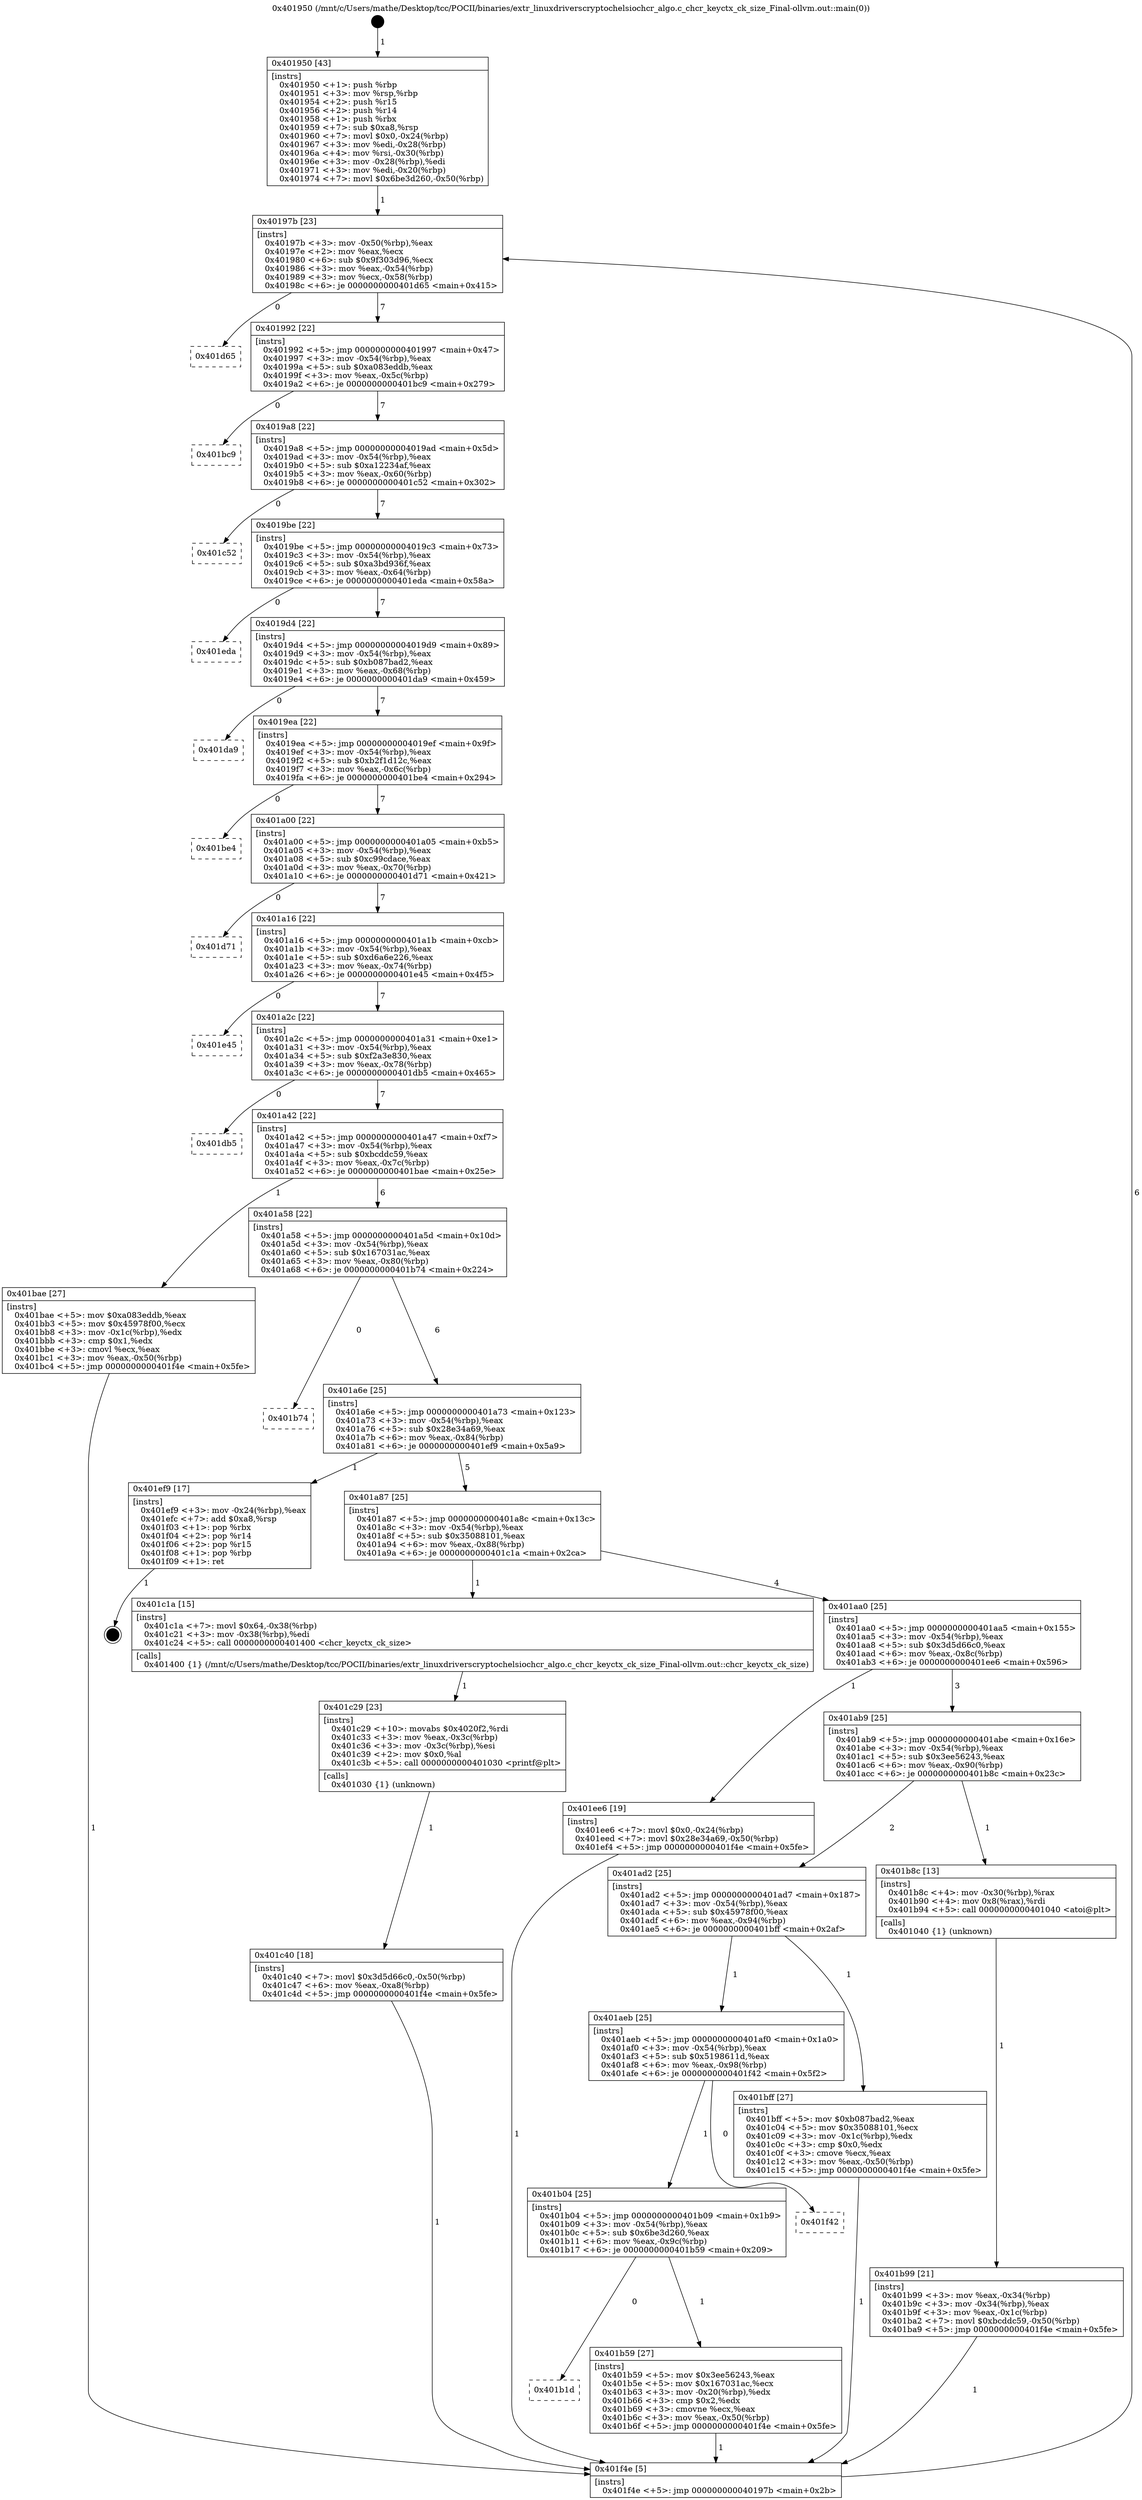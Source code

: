 digraph "0x401950" {
  label = "0x401950 (/mnt/c/Users/mathe/Desktop/tcc/POCII/binaries/extr_linuxdriverscryptochelsiochcr_algo.c_chcr_keyctx_ck_size_Final-ollvm.out::main(0))"
  labelloc = "t"
  node[shape=record]

  Entry [label="",width=0.3,height=0.3,shape=circle,fillcolor=black,style=filled]
  "0x40197b" [label="{
     0x40197b [23]\l
     | [instrs]\l
     &nbsp;&nbsp;0x40197b \<+3\>: mov -0x50(%rbp),%eax\l
     &nbsp;&nbsp;0x40197e \<+2\>: mov %eax,%ecx\l
     &nbsp;&nbsp;0x401980 \<+6\>: sub $0x9f303d96,%ecx\l
     &nbsp;&nbsp;0x401986 \<+3\>: mov %eax,-0x54(%rbp)\l
     &nbsp;&nbsp;0x401989 \<+3\>: mov %ecx,-0x58(%rbp)\l
     &nbsp;&nbsp;0x40198c \<+6\>: je 0000000000401d65 \<main+0x415\>\l
  }"]
  "0x401d65" [label="{
     0x401d65\l
  }", style=dashed]
  "0x401992" [label="{
     0x401992 [22]\l
     | [instrs]\l
     &nbsp;&nbsp;0x401992 \<+5\>: jmp 0000000000401997 \<main+0x47\>\l
     &nbsp;&nbsp;0x401997 \<+3\>: mov -0x54(%rbp),%eax\l
     &nbsp;&nbsp;0x40199a \<+5\>: sub $0xa083eddb,%eax\l
     &nbsp;&nbsp;0x40199f \<+3\>: mov %eax,-0x5c(%rbp)\l
     &nbsp;&nbsp;0x4019a2 \<+6\>: je 0000000000401bc9 \<main+0x279\>\l
  }"]
  Exit [label="",width=0.3,height=0.3,shape=circle,fillcolor=black,style=filled,peripheries=2]
  "0x401bc9" [label="{
     0x401bc9\l
  }", style=dashed]
  "0x4019a8" [label="{
     0x4019a8 [22]\l
     | [instrs]\l
     &nbsp;&nbsp;0x4019a8 \<+5\>: jmp 00000000004019ad \<main+0x5d\>\l
     &nbsp;&nbsp;0x4019ad \<+3\>: mov -0x54(%rbp),%eax\l
     &nbsp;&nbsp;0x4019b0 \<+5\>: sub $0xa12234af,%eax\l
     &nbsp;&nbsp;0x4019b5 \<+3\>: mov %eax,-0x60(%rbp)\l
     &nbsp;&nbsp;0x4019b8 \<+6\>: je 0000000000401c52 \<main+0x302\>\l
  }"]
  "0x401c40" [label="{
     0x401c40 [18]\l
     | [instrs]\l
     &nbsp;&nbsp;0x401c40 \<+7\>: movl $0x3d5d66c0,-0x50(%rbp)\l
     &nbsp;&nbsp;0x401c47 \<+6\>: mov %eax,-0xa8(%rbp)\l
     &nbsp;&nbsp;0x401c4d \<+5\>: jmp 0000000000401f4e \<main+0x5fe\>\l
  }"]
  "0x401c52" [label="{
     0x401c52\l
  }", style=dashed]
  "0x4019be" [label="{
     0x4019be [22]\l
     | [instrs]\l
     &nbsp;&nbsp;0x4019be \<+5\>: jmp 00000000004019c3 \<main+0x73\>\l
     &nbsp;&nbsp;0x4019c3 \<+3\>: mov -0x54(%rbp),%eax\l
     &nbsp;&nbsp;0x4019c6 \<+5\>: sub $0xa3bd936f,%eax\l
     &nbsp;&nbsp;0x4019cb \<+3\>: mov %eax,-0x64(%rbp)\l
     &nbsp;&nbsp;0x4019ce \<+6\>: je 0000000000401eda \<main+0x58a\>\l
  }"]
  "0x401c29" [label="{
     0x401c29 [23]\l
     | [instrs]\l
     &nbsp;&nbsp;0x401c29 \<+10\>: movabs $0x4020f2,%rdi\l
     &nbsp;&nbsp;0x401c33 \<+3\>: mov %eax,-0x3c(%rbp)\l
     &nbsp;&nbsp;0x401c36 \<+3\>: mov -0x3c(%rbp),%esi\l
     &nbsp;&nbsp;0x401c39 \<+2\>: mov $0x0,%al\l
     &nbsp;&nbsp;0x401c3b \<+5\>: call 0000000000401030 \<printf@plt\>\l
     | [calls]\l
     &nbsp;&nbsp;0x401030 \{1\} (unknown)\l
  }"]
  "0x401eda" [label="{
     0x401eda\l
  }", style=dashed]
  "0x4019d4" [label="{
     0x4019d4 [22]\l
     | [instrs]\l
     &nbsp;&nbsp;0x4019d4 \<+5\>: jmp 00000000004019d9 \<main+0x89\>\l
     &nbsp;&nbsp;0x4019d9 \<+3\>: mov -0x54(%rbp),%eax\l
     &nbsp;&nbsp;0x4019dc \<+5\>: sub $0xb087bad2,%eax\l
     &nbsp;&nbsp;0x4019e1 \<+3\>: mov %eax,-0x68(%rbp)\l
     &nbsp;&nbsp;0x4019e4 \<+6\>: je 0000000000401da9 \<main+0x459\>\l
  }"]
  "0x401b99" [label="{
     0x401b99 [21]\l
     | [instrs]\l
     &nbsp;&nbsp;0x401b99 \<+3\>: mov %eax,-0x34(%rbp)\l
     &nbsp;&nbsp;0x401b9c \<+3\>: mov -0x34(%rbp),%eax\l
     &nbsp;&nbsp;0x401b9f \<+3\>: mov %eax,-0x1c(%rbp)\l
     &nbsp;&nbsp;0x401ba2 \<+7\>: movl $0xbcddc59,-0x50(%rbp)\l
     &nbsp;&nbsp;0x401ba9 \<+5\>: jmp 0000000000401f4e \<main+0x5fe\>\l
  }"]
  "0x401da9" [label="{
     0x401da9\l
  }", style=dashed]
  "0x4019ea" [label="{
     0x4019ea [22]\l
     | [instrs]\l
     &nbsp;&nbsp;0x4019ea \<+5\>: jmp 00000000004019ef \<main+0x9f\>\l
     &nbsp;&nbsp;0x4019ef \<+3\>: mov -0x54(%rbp),%eax\l
     &nbsp;&nbsp;0x4019f2 \<+5\>: sub $0xb2f1d12c,%eax\l
     &nbsp;&nbsp;0x4019f7 \<+3\>: mov %eax,-0x6c(%rbp)\l
     &nbsp;&nbsp;0x4019fa \<+6\>: je 0000000000401be4 \<main+0x294\>\l
  }"]
  "0x401950" [label="{
     0x401950 [43]\l
     | [instrs]\l
     &nbsp;&nbsp;0x401950 \<+1\>: push %rbp\l
     &nbsp;&nbsp;0x401951 \<+3\>: mov %rsp,%rbp\l
     &nbsp;&nbsp;0x401954 \<+2\>: push %r15\l
     &nbsp;&nbsp;0x401956 \<+2\>: push %r14\l
     &nbsp;&nbsp;0x401958 \<+1\>: push %rbx\l
     &nbsp;&nbsp;0x401959 \<+7\>: sub $0xa8,%rsp\l
     &nbsp;&nbsp;0x401960 \<+7\>: movl $0x0,-0x24(%rbp)\l
     &nbsp;&nbsp;0x401967 \<+3\>: mov %edi,-0x28(%rbp)\l
     &nbsp;&nbsp;0x40196a \<+4\>: mov %rsi,-0x30(%rbp)\l
     &nbsp;&nbsp;0x40196e \<+3\>: mov -0x28(%rbp),%edi\l
     &nbsp;&nbsp;0x401971 \<+3\>: mov %edi,-0x20(%rbp)\l
     &nbsp;&nbsp;0x401974 \<+7\>: movl $0x6be3d260,-0x50(%rbp)\l
  }"]
  "0x401be4" [label="{
     0x401be4\l
  }", style=dashed]
  "0x401a00" [label="{
     0x401a00 [22]\l
     | [instrs]\l
     &nbsp;&nbsp;0x401a00 \<+5\>: jmp 0000000000401a05 \<main+0xb5\>\l
     &nbsp;&nbsp;0x401a05 \<+3\>: mov -0x54(%rbp),%eax\l
     &nbsp;&nbsp;0x401a08 \<+5\>: sub $0xc99cdace,%eax\l
     &nbsp;&nbsp;0x401a0d \<+3\>: mov %eax,-0x70(%rbp)\l
     &nbsp;&nbsp;0x401a10 \<+6\>: je 0000000000401d71 \<main+0x421\>\l
  }"]
  "0x401f4e" [label="{
     0x401f4e [5]\l
     | [instrs]\l
     &nbsp;&nbsp;0x401f4e \<+5\>: jmp 000000000040197b \<main+0x2b\>\l
  }"]
  "0x401d71" [label="{
     0x401d71\l
  }", style=dashed]
  "0x401a16" [label="{
     0x401a16 [22]\l
     | [instrs]\l
     &nbsp;&nbsp;0x401a16 \<+5\>: jmp 0000000000401a1b \<main+0xcb\>\l
     &nbsp;&nbsp;0x401a1b \<+3\>: mov -0x54(%rbp),%eax\l
     &nbsp;&nbsp;0x401a1e \<+5\>: sub $0xd6a6e226,%eax\l
     &nbsp;&nbsp;0x401a23 \<+3\>: mov %eax,-0x74(%rbp)\l
     &nbsp;&nbsp;0x401a26 \<+6\>: je 0000000000401e45 \<main+0x4f5\>\l
  }"]
  "0x401b1d" [label="{
     0x401b1d\l
  }", style=dashed]
  "0x401e45" [label="{
     0x401e45\l
  }", style=dashed]
  "0x401a2c" [label="{
     0x401a2c [22]\l
     | [instrs]\l
     &nbsp;&nbsp;0x401a2c \<+5\>: jmp 0000000000401a31 \<main+0xe1\>\l
     &nbsp;&nbsp;0x401a31 \<+3\>: mov -0x54(%rbp),%eax\l
     &nbsp;&nbsp;0x401a34 \<+5\>: sub $0xf2a3e830,%eax\l
     &nbsp;&nbsp;0x401a39 \<+3\>: mov %eax,-0x78(%rbp)\l
     &nbsp;&nbsp;0x401a3c \<+6\>: je 0000000000401db5 \<main+0x465\>\l
  }"]
  "0x401b59" [label="{
     0x401b59 [27]\l
     | [instrs]\l
     &nbsp;&nbsp;0x401b59 \<+5\>: mov $0x3ee56243,%eax\l
     &nbsp;&nbsp;0x401b5e \<+5\>: mov $0x167031ac,%ecx\l
     &nbsp;&nbsp;0x401b63 \<+3\>: mov -0x20(%rbp),%edx\l
     &nbsp;&nbsp;0x401b66 \<+3\>: cmp $0x2,%edx\l
     &nbsp;&nbsp;0x401b69 \<+3\>: cmovne %ecx,%eax\l
     &nbsp;&nbsp;0x401b6c \<+3\>: mov %eax,-0x50(%rbp)\l
     &nbsp;&nbsp;0x401b6f \<+5\>: jmp 0000000000401f4e \<main+0x5fe\>\l
  }"]
  "0x401db5" [label="{
     0x401db5\l
  }", style=dashed]
  "0x401a42" [label="{
     0x401a42 [22]\l
     | [instrs]\l
     &nbsp;&nbsp;0x401a42 \<+5\>: jmp 0000000000401a47 \<main+0xf7\>\l
     &nbsp;&nbsp;0x401a47 \<+3\>: mov -0x54(%rbp),%eax\l
     &nbsp;&nbsp;0x401a4a \<+5\>: sub $0xbcddc59,%eax\l
     &nbsp;&nbsp;0x401a4f \<+3\>: mov %eax,-0x7c(%rbp)\l
     &nbsp;&nbsp;0x401a52 \<+6\>: je 0000000000401bae \<main+0x25e\>\l
  }"]
  "0x401b04" [label="{
     0x401b04 [25]\l
     | [instrs]\l
     &nbsp;&nbsp;0x401b04 \<+5\>: jmp 0000000000401b09 \<main+0x1b9\>\l
     &nbsp;&nbsp;0x401b09 \<+3\>: mov -0x54(%rbp),%eax\l
     &nbsp;&nbsp;0x401b0c \<+5\>: sub $0x6be3d260,%eax\l
     &nbsp;&nbsp;0x401b11 \<+6\>: mov %eax,-0x9c(%rbp)\l
     &nbsp;&nbsp;0x401b17 \<+6\>: je 0000000000401b59 \<main+0x209\>\l
  }"]
  "0x401bae" [label="{
     0x401bae [27]\l
     | [instrs]\l
     &nbsp;&nbsp;0x401bae \<+5\>: mov $0xa083eddb,%eax\l
     &nbsp;&nbsp;0x401bb3 \<+5\>: mov $0x45978f00,%ecx\l
     &nbsp;&nbsp;0x401bb8 \<+3\>: mov -0x1c(%rbp),%edx\l
     &nbsp;&nbsp;0x401bbb \<+3\>: cmp $0x1,%edx\l
     &nbsp;&nbsp;0x401bbe \<+3\>: cmovl %ecx,%eax\l
     &nbsp;&nbsp;0x401bc1 \<+3\>: mov %eax,-0x50(%rbp)\l
     &nbsp;&nbsp;0x401bc4 \<+5\>: jmp 0000000000401f4e \<main+0x5fe\>\l
  }"]
  "0x401a58" [label="{
     0x401a58 [22]\l
     | [instrs]\l
     &nbsp;&nbsp;0x401a58 \<+5\>: jmp 0000000000401a5d \<main+0x10d\>\l
     &nbsp;&nbsp;0x401a5d \<+3\>: mov -0x54(%rbp),%eax\l
     &nbsp;&nbsp;0x401a60 \<+5\>: sub $0x167031ac,%eax\l
     &nbsp;&nbsp;0x401a65 \<+3\>: mov %eax,-0x80(%rbp)\l
     &nbsp;&nbsp;0x401a68 \<+6\>: je 0000000000401b74 \<main+0x224\>\l
  }"]
  "0x401f42" [label="{
     0x401f42\l
  }", style=dashed]
  "0x401b74" [label="{
     0x401b74\l
  }", style=dashed]
  "0x401a6e" [label="{
     0x401a6e [25]\l
     | [instrs]\l
     &nbsp;&nbsp;0x401a6e \<+5\>: jmp 0000000000401a73 \<main+0x123\>\l
     &nbsp;&nbsp;0x401a73 \<+3\>: mov -0x54(%rbp),%eax\l
     &nbsp;&nbsp;0x401a76 \<+5\>: sub $0x28e34a69,%eax\l
     &nbsp;&nbsp;0x401a7b \<+6\>: mov %eax,-0x84(%rbp)\l
     &nbsp;&nbsp;0x401a81 \<+6\>: je 0000000000401ef9 \<main+0x5a9\>\l
  }"]
  "0x401aeb" [label="{
     0x401aeb [25]\l
     | [instrs]\l
     &nbsp;&nbsp;0x401aeb \<+5\>: jmp 0000000000401af0 \<main+0x1a0\>\l
     &nbsp;&nbsp;0x401af0 \<+3\>: mov -0x54(%rbp),%eax\l
     &nbsp;&nbsp;0x401af3 \<+5\>: sub $0x5198611d,%eax\l
     &nbsp;&nbsp;0x401af8 \<+6\>: mov %eax,-0x98(%rbp)\l
     &nbsp;&nbsp;0x401afe \<+6\>: je 0000000000401f42 \<main+0x5f2\>\l
  }"]
  "0x401ef9" [label="{
     0x401ef9 [17]\l
     | [instrs]\l
     &nbsp;&nbsp;0x401ef9 \<+3\>: mov -0x24(%rbp),%eax\l
     &nbsp;&nbsp;0x401efc \<+7\>: add $0xa8,%rsp\l
     &nbsp;&nbsp;0x401f03 \<+1\>: pop %rbx\l
     &nbsp;&nbsp;0x401f04 \<+2\>: pop %r14\l
     &nbsp;&nbsp;0x401f06 \<+2\>: pop %r15\l
     &nbsp;&nbsp;0x401f08 \<+1\>: pop %rbp\l
     &nbsp;&nbsp;0x401f09 \<+1\>: ret\l
  }"]
  "0x401a87" [label="{
     0x401a87 [25]\l
     | [instrs]\l
     &nbsp;&nbsp;0x401a87 \<+5\>: jmp 0000000000401a8c \<main+0x13c\>\l
     &nbsp;&nbsp;0x401a8c \<+3\>: mov -0x54(%rbp),%eax\l
     &nbsp;&nbsp;0x401a8f \<+5\>: sub $0x35088101,%eax\l
     &nbsp;&nbsp;0x401a94 \<+6\>: mov %eax,-0x88(%rbp)\l
     &nbsp;&nbsp;0x401a9a \<+6\>: je 0000000000401c1a \<main+0x2ca\>\l
  }"]
  "0x401bff" [label="{
     0x401bff [27]\l
     | [instrs]\l
     &nbsp;&nbsp;0x401bff \<+5\>: mov $0xb087bad2,%eax\l
     &nbsp;&nbsp;0x401c04 \<+5\>: mov $0x35088101,%ecx\l
     &nbsp;&nbsp;0x401c09 \<+3\>: mov -0x1c(%rbp),%edx\l
     &nbsp;&nbsp;0x401c0c \<+3\>: cmp $0x0,%edx\l
     &nbsp;&nbsp;0x401c0f \<+3\>: cmove %ecx,%eax\l
     &nbsp;&nbsp;0x401c12 \<+3\>: mov %eax,-0x50(%rbp)\l
     &nbsp;&nbsp;0x401c15 \<+5\>: jmp 0000000000401f4e \<main+0x5fe\>\l
  }"]
  "0x401c1a" [label="{
     0x401c1a [15]\l
     | [instrs]\l
     &nbsp;&nbsp;0x401c1a \<+7\>: movl $0x64,-0x38(%rbp)\l
     &nbsp;&nbsp;0x401c21 \<+3\>: mov -0x38(%rbp),%edi\l
     &nbsp;&nbsp;0x401c24 \<+5\>: call 0000000000401400 \<chcr_keyctx_ck_size\>\l
     | [calls]\l
     &nbsp;&nbsp;0x401400 \{1\} (/mnt/c/Users/mathe/Desktop/tcc/POCII/binaries/extr_linuxdriverscryptochelsiochcr_algo.c_chcr_keyctx_ck_size_Final-ollvm.out::chcr_keyctx_ck_size)\l
  }"]
  "0x401aa0" [label="{
     0x401aa0 [25]\l
     | [instrs]\l
     &nbsp;&nbsp;0x401aa0 \<+5\>: jmp 0000000000401aa5 \<main+0x155\>\l
     &nbsp;&nbsp;0x401aa5 \<+3\>: mov -0x54(%rbp),%eax\l
     &nbsp;&nbsp;0x401aa8 \<+5\>: sub $0x3d5d66c0,%eax\l
     &nbsp;&nbsp;0x401aad \<+6\>: mov %eax,-0x8c(%rbp)\l
     &nbsp;&nbsp;0x401ab3 \<+6\>: je 0000000000401ee6 \<main+0x596\>\l
  }"]
  "0x401ad2" [label="{
     0x401ad2 [25]\l
     | [instrs]\l
     &nbsp;&nbsp;0x401ad2 \<+5\>: jmp 0000000000401ad7 \<main+0x187\>\l
     &nbsp;&nbsp;0x401ad7 \<+3\>: mov -0x54(%rbp),%eax\l
     &nbsp;&nbsp;0x401ada \<+5\>: sub $0x45978f00,%eax\l
     &nbsp;&nbsp;0x401adf \<+6\>: mov %eax,-0x94(%rbp)\l
     &nbsp;&nbsp;0x401ae5 \<+6\>: je 0000000000401bff \<main+0x2af\>\l
  }"]
  "0x401ee6" [label="{
     0x401ee6 [19]\l
     | [instrs]\l
     &nbsp;&nbsp;0x401ee6 \<+7\>: movl $0x0,-0x24(%rbp)\l
     &nbsp;&nbsp;0x401eed \<+7\>: movl $0x28e34a69,-0x50(%rbp)\l
     &nbsp;&nbsp;0x401ef4 \<+5\>: jmp 0000000000401f4e \<main+0x5fe\>\l
  }"]
  "0x401ab9" [label="{
     0x401ab9 [25]\l
     | [instrs]\l
     &nbsp;&nbsp;0x401ab9 \<+5\>: jmp 0000000000401abe \<main+0x16e\>\l
     &nbsp;&nbsp;0x401abe \<+3\>: mov -0x54(%rbp),%eax\l
     &nbsp;&nbsp;0x401ac1 \<+5\>: sub $0x3ee56243,%eax\l
     &nbsp;&nbsp;0x401ac6 \<+6\>: mov %eax,-0x90(%rbp)\l
     &nbsp;&nbsp;0x401acc \<+6\>: je 0000000000401b8c \<main+0x23c\>\l
  }"]
  "0x401b8c" [label="{
     0x401b8c [13]\l
     | [instrs]\l
     &nbsp;&nbsp;0x401b8c \<+4\>: mov -0x30(%rbp),%rax\l
     &nbsp;&nbsp;0x401b90 \<+4\>: mov 0x8(%rax),%rdi\l
     &nbsp;&nbsp;0x401b94 \<+5\>: call 0000000000401040 \<atoi@plt\>\l
     | [calls]\l
     &nbsp;&nbsp;0x401040 \{1\} (unknown)\l
  }"]
  Entry -> "0x401950" [label=" 1"]
  "0x40197b" -> "0x401d65" [label=" 0"]
  "0x40197b" -> "0x401992" [label=" 7"]
  "0x401ef9" -> Exit [label=" 1"]
  "0x401992" -> "0x401bc9" [label=" 0"]
  "0x401992" -> "0x4019a8" [label=" 7"]
  "0x401ee6" -> "0x401f4e" [label=" 1"]
  "0x4019a8" -> "0x401c52" [label=" 0"]
  "0x4019a8" -> "0x4019be" [label=" 7"]
  "0x401c40" -> "0x401f4e" [label=" 1"]
  "0x4019be" -> "0x401eda" [label=" 0"]
  "0x4019be" -> "0x4019d4" [label=" 7"]
  "0x401c29" -> "0x401c40" [label=" 1"]
  "0x4019d4" -> "0x401da9" [label=" 0"]
  "0x4019d4" -> "0x4019ea" [label=" 7"]
  "0x401c1a" -> "0x401c29" [label=" 1"]
  "0x4019ea" -> "0x401be4" [label=" 0"]
  "0x4019ea" -> "0x401a00" [label=" 7"]
  "0x401bff" -> "0x401f4e" [label=" 1"]
  "0x401a00" -> "0x401d71" [label=" 0"]
  "0x401a00" -> "0x401a16" [label=" 7"]
  "0x401bae" -> "0x401f4e" [label=" 1"]
  "0x401a16" -> "0x401e45" [label=" 0"]
  "0x401a16" -> "0x401a2c" [label=" 7"]
  "0x401b99" -> "0x401f4e" [label=" 1"]
  "0x401a2c" -> "0x401db5" [label=" 0"]
  "0x401a2c" -> "0x401a42" [label=" 7"]
  "0x401b8c" -> "0x401b99" [label=" 1"]
  "0x401a42" -> "0x401bae" [label=" 1"]
  "0x401a42" -> "0x401a58" [label=" 6"]
  "0x401950" -> "0x40197b" [label=" 1"]
  "0x401a58" -> "0x401b74" [label=" 0"]
  "0x401a58" -> "0x401a6e" [label=" 6"]
  "0x401b59" -> "0x401f4e" [label=" 1"]
  "0x401a6e" -> "0x401ef9" [label=" 1"]
  "0x401a6e" -> "0x401a87" [label=" 5"]
  "0x401b04" -> "0x401b59" [label=" 1"]
  "0x401a87" -> "0x401c1a" [label=" 1"]
  "0x401a87" -> "0x401aa0" [label=" 4"]
  "0x401f4e" -> "0x40197b" [label=" 6"]
  "0x401aa0" -> "0x401ee6" [label=" 1"]
  "0x401aa0" -> "0x401ab9" [label=" 3"]
  "0x401aeb" -> "0x401f42" [label=" 0"]
  "0x401ab9" -> "0x401b8c" [label=" 1"]
  "0x401ab9" -> "0x401ad2" [label=" 2"]
  "0x401aeb" -> "0x401b04" [label=" 1"]
  "0x401ad2" -> "0x401bff" [label=" 1"]
  "0x401ad2" -> "0x401aeb" [label=" 1"]
  "0x401b04" -> "0x401b1d" [label=" 0"]
}
